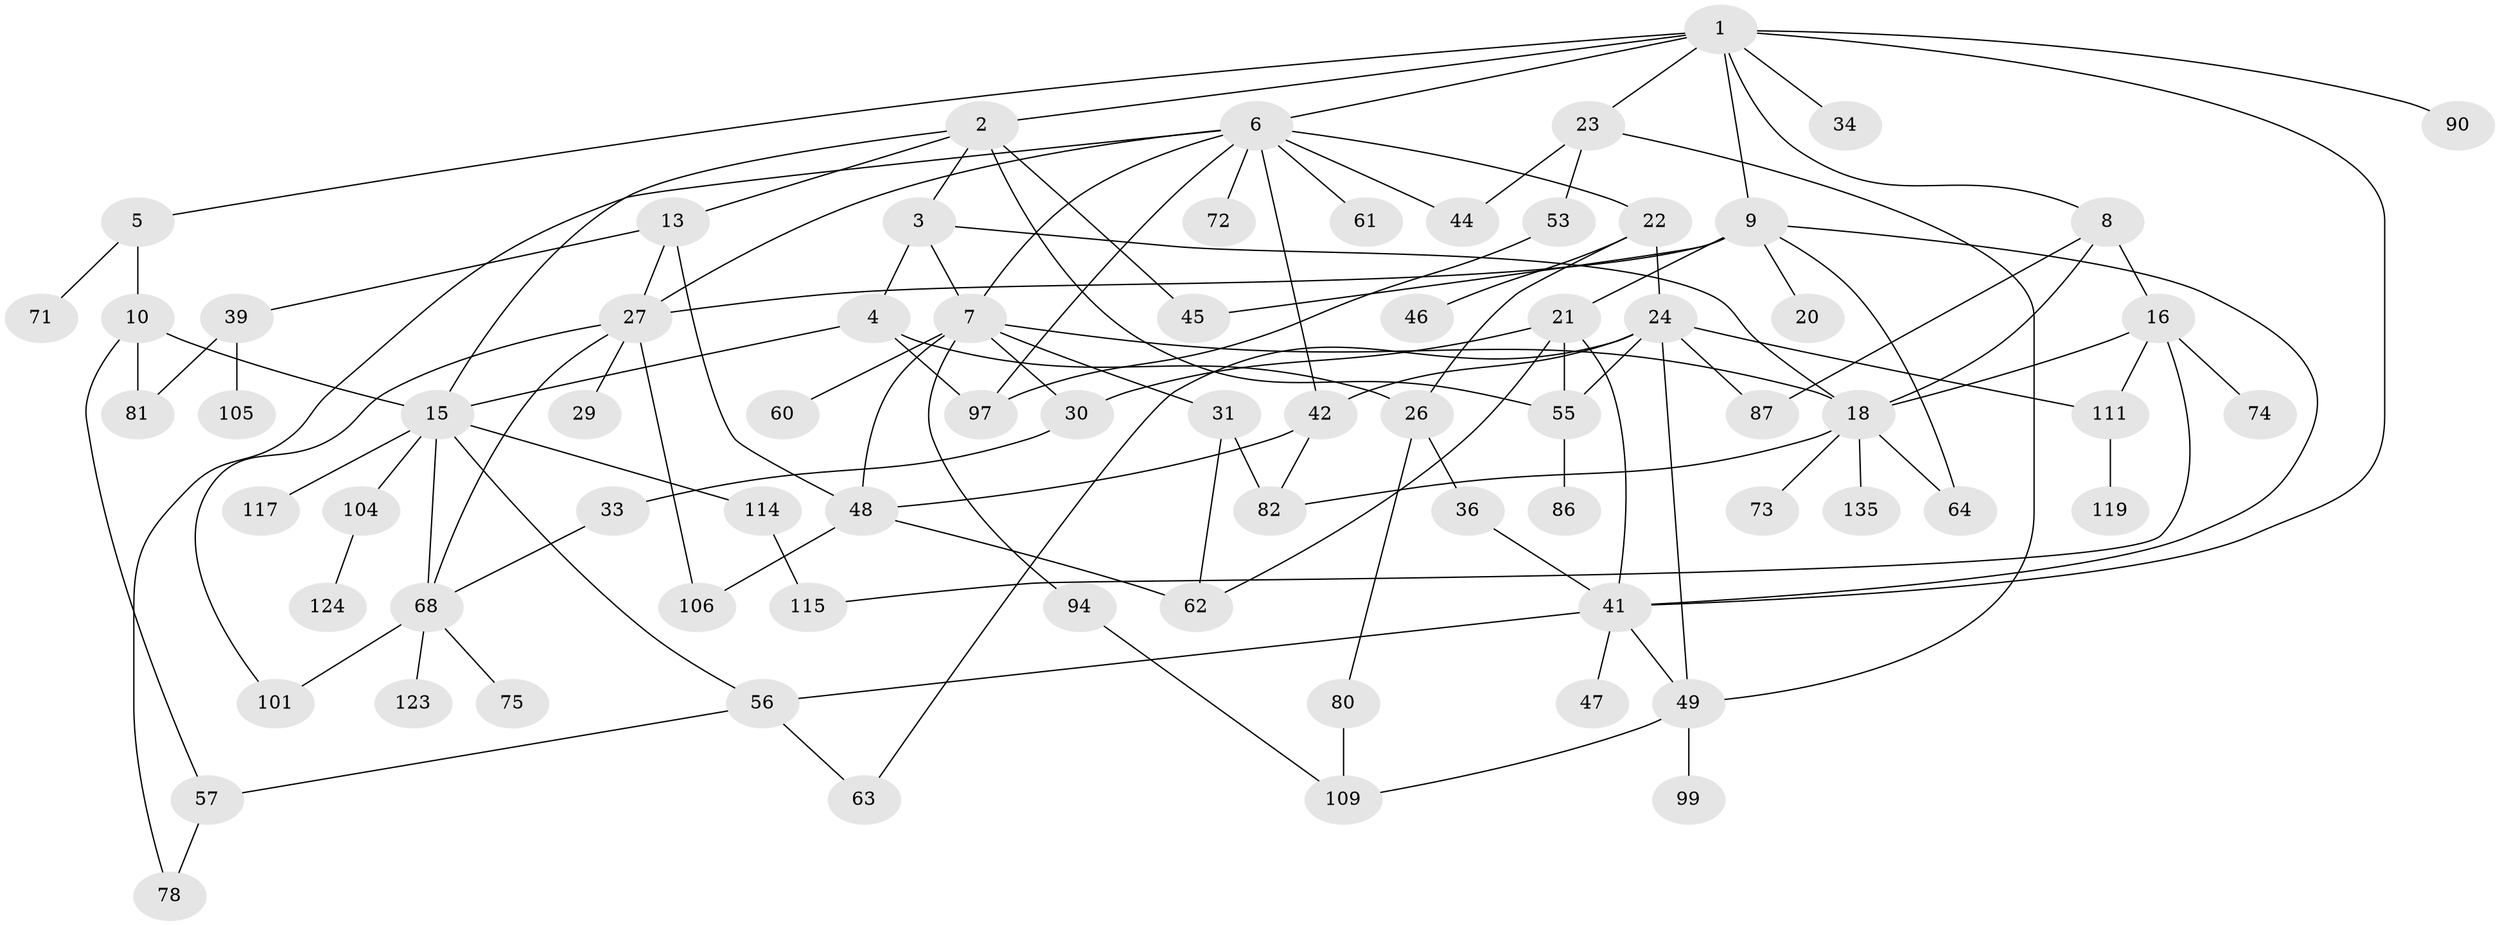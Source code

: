 // original degree distribution, {9: 0.006711409395973154, 6: 0.020134228187919462, 4: 0.1342281879194631, 3: 0.18791946308724833, 5: 0.0738255033557047, 8: 0.006711409395973154, 2: 0.31543624161073824, 1: 0.2550335570469799}
// Generated by graph-tools (version 1.1) at 2025/13/03/09/25 04:13:21]
// undirected, 74 vertices, 116 edges
graph export_dot {
graph [start="1"]
  node [color=gray90,style=filled];
  1;
  2;
  3;
  4 [super="+11"];
  5;
  6 [super="+14+19+138"];
  7 [super="+28"];
  8;
  9 [super="+12+88"];
  10 [super="+113+25"];
  13 [super="+128+35"];
  15;
  16 [super="+141"];
  18 [super="+43"];
  20 [super="+66"];
  21 [super="+54+32"];
  22;
  23 [super="+136"];
  24 [super="+37"];
  26 [super="+77"];
  27 [super="+51+143+59"];
  29;
  30;
  31 [super="+83+40"];
  33 [super="+38"];
  34;
  36 [super="+108"];
  39 [super="+102+127"];
  41 [super="+85+96"];
  42 [super="+70"];
  44;
  45 [super="+100"];
  46;
  47;
  48 [super="+103+116"];
  49 [super="+50"];
  53;
  55 [super="+67"];
  56;
  57 [super="+58"];
  60 [super="+76+98"];
  61;
  62 [super="+126"];
  63;
  64;
  68 [super="+93+118"];
  71;
  72;
  73;
  74;
  75 [super="+137"];
  78 [super="+79"];
  80;
  81;
  82;
  86;
  87 [super="+132"];
  90;
  94;
  97 [super="+107"];
  99;
  101 [super="+145"];
  104 [super="+142"];
  105;
  106;
  109 [super="+112+110"];
  111 [super="+122"];
  114;
  115;
  117;
  119;
  123;
  124;
  135;
  1 -- 2;
  1 -- 5;
  1 -- 6;
  1 -- 8;
  1 -- 9;
  1 -- 23;
  1 -- 34;
  1 -- 41;
  1 -- 90;
  2 -- 3;
  2 -- 13;
  2 -- 15;
  2 -- 45;
  2 -- 55;
  3 -- 4;
  3 -- 7;
  3 -- 18;
  4 -- 26;
  4 -- 97;
  4 -- 15;
  5 -- 10;
  5 -- 71;
  6 -- 7;
  6 -- 97;
  6 -- 42;
  6 -- 61;
  6 -- 22;
  6 -- 72;
  6 -- 44;
  6 -- 78;
  6 -- 27;
  7 -- 60;
  7 -- 94;
  7 -- 48;
  7 -- 18;
  7 -- 30;
  7 -- 31;
  8 -- 16;
  8 -- 18;
  8 -- 87;
  9 -- 64;
  9 -- 20;
  9 -- 21;
  9 -- 27;
  9 -- 41;
  9 -- 45;
  10 -- 81 [weight=2];
  10 -- 15;
  10 -- 57;
  13 -- 48;
  13 -- 27;
  13 -- 39;
  15 -- 56;
  15 -- 104;
  15 -- 114;
  15 -- 117;
  15 -- 68;
  16 -- 74;
  16 -- 115;
  16 -- 111;
  16 -- 18;
  18 -- 82;
  18 -- 135;
  18 -- 64;
  18 -- 73;
  21 -- 55;
  21 -- 41;
  21 -- 62;
  21 -- 30;
  22 -- 24;
  22 -- 46;
  22 -- 26;
  23 -- 44;
  23 -- 49;
  23 -- 53;
  24 -- 55;
  24 -- 111;
  24 -- 42;
  24 -- 87;
  24 -- 63;
  24 -- 49;
  26 -- 36;
  26 -- 80;
  27 -- 29;
  27 -- 106;
  27 -- 68;
  27 -- 101;
  30 -- 33;
  31 -- 82;
  31 -- 62;
  33 -- 68;
  36 -- 41;
  39 -- 81;
  39 -- 105;
  41 -- 47;
  41 -- 49;
  41 -- 56;
  42 -- 82;
  42 -- 48;
  48 -- 106;
  48 -- 62;
  49 -- 99;
  49 -- 109;
  53 -- 97;
  55 -- 86;
  56 -- 57;
  56 -- 63;
  57 -- 78;
  68 -- 75;
  68 -- 123;
  68 -- 101;
  80 -- 109;
  94 -- 109;
  104 -- 124;
  111 -- 119;
  114 -- 115;
}
